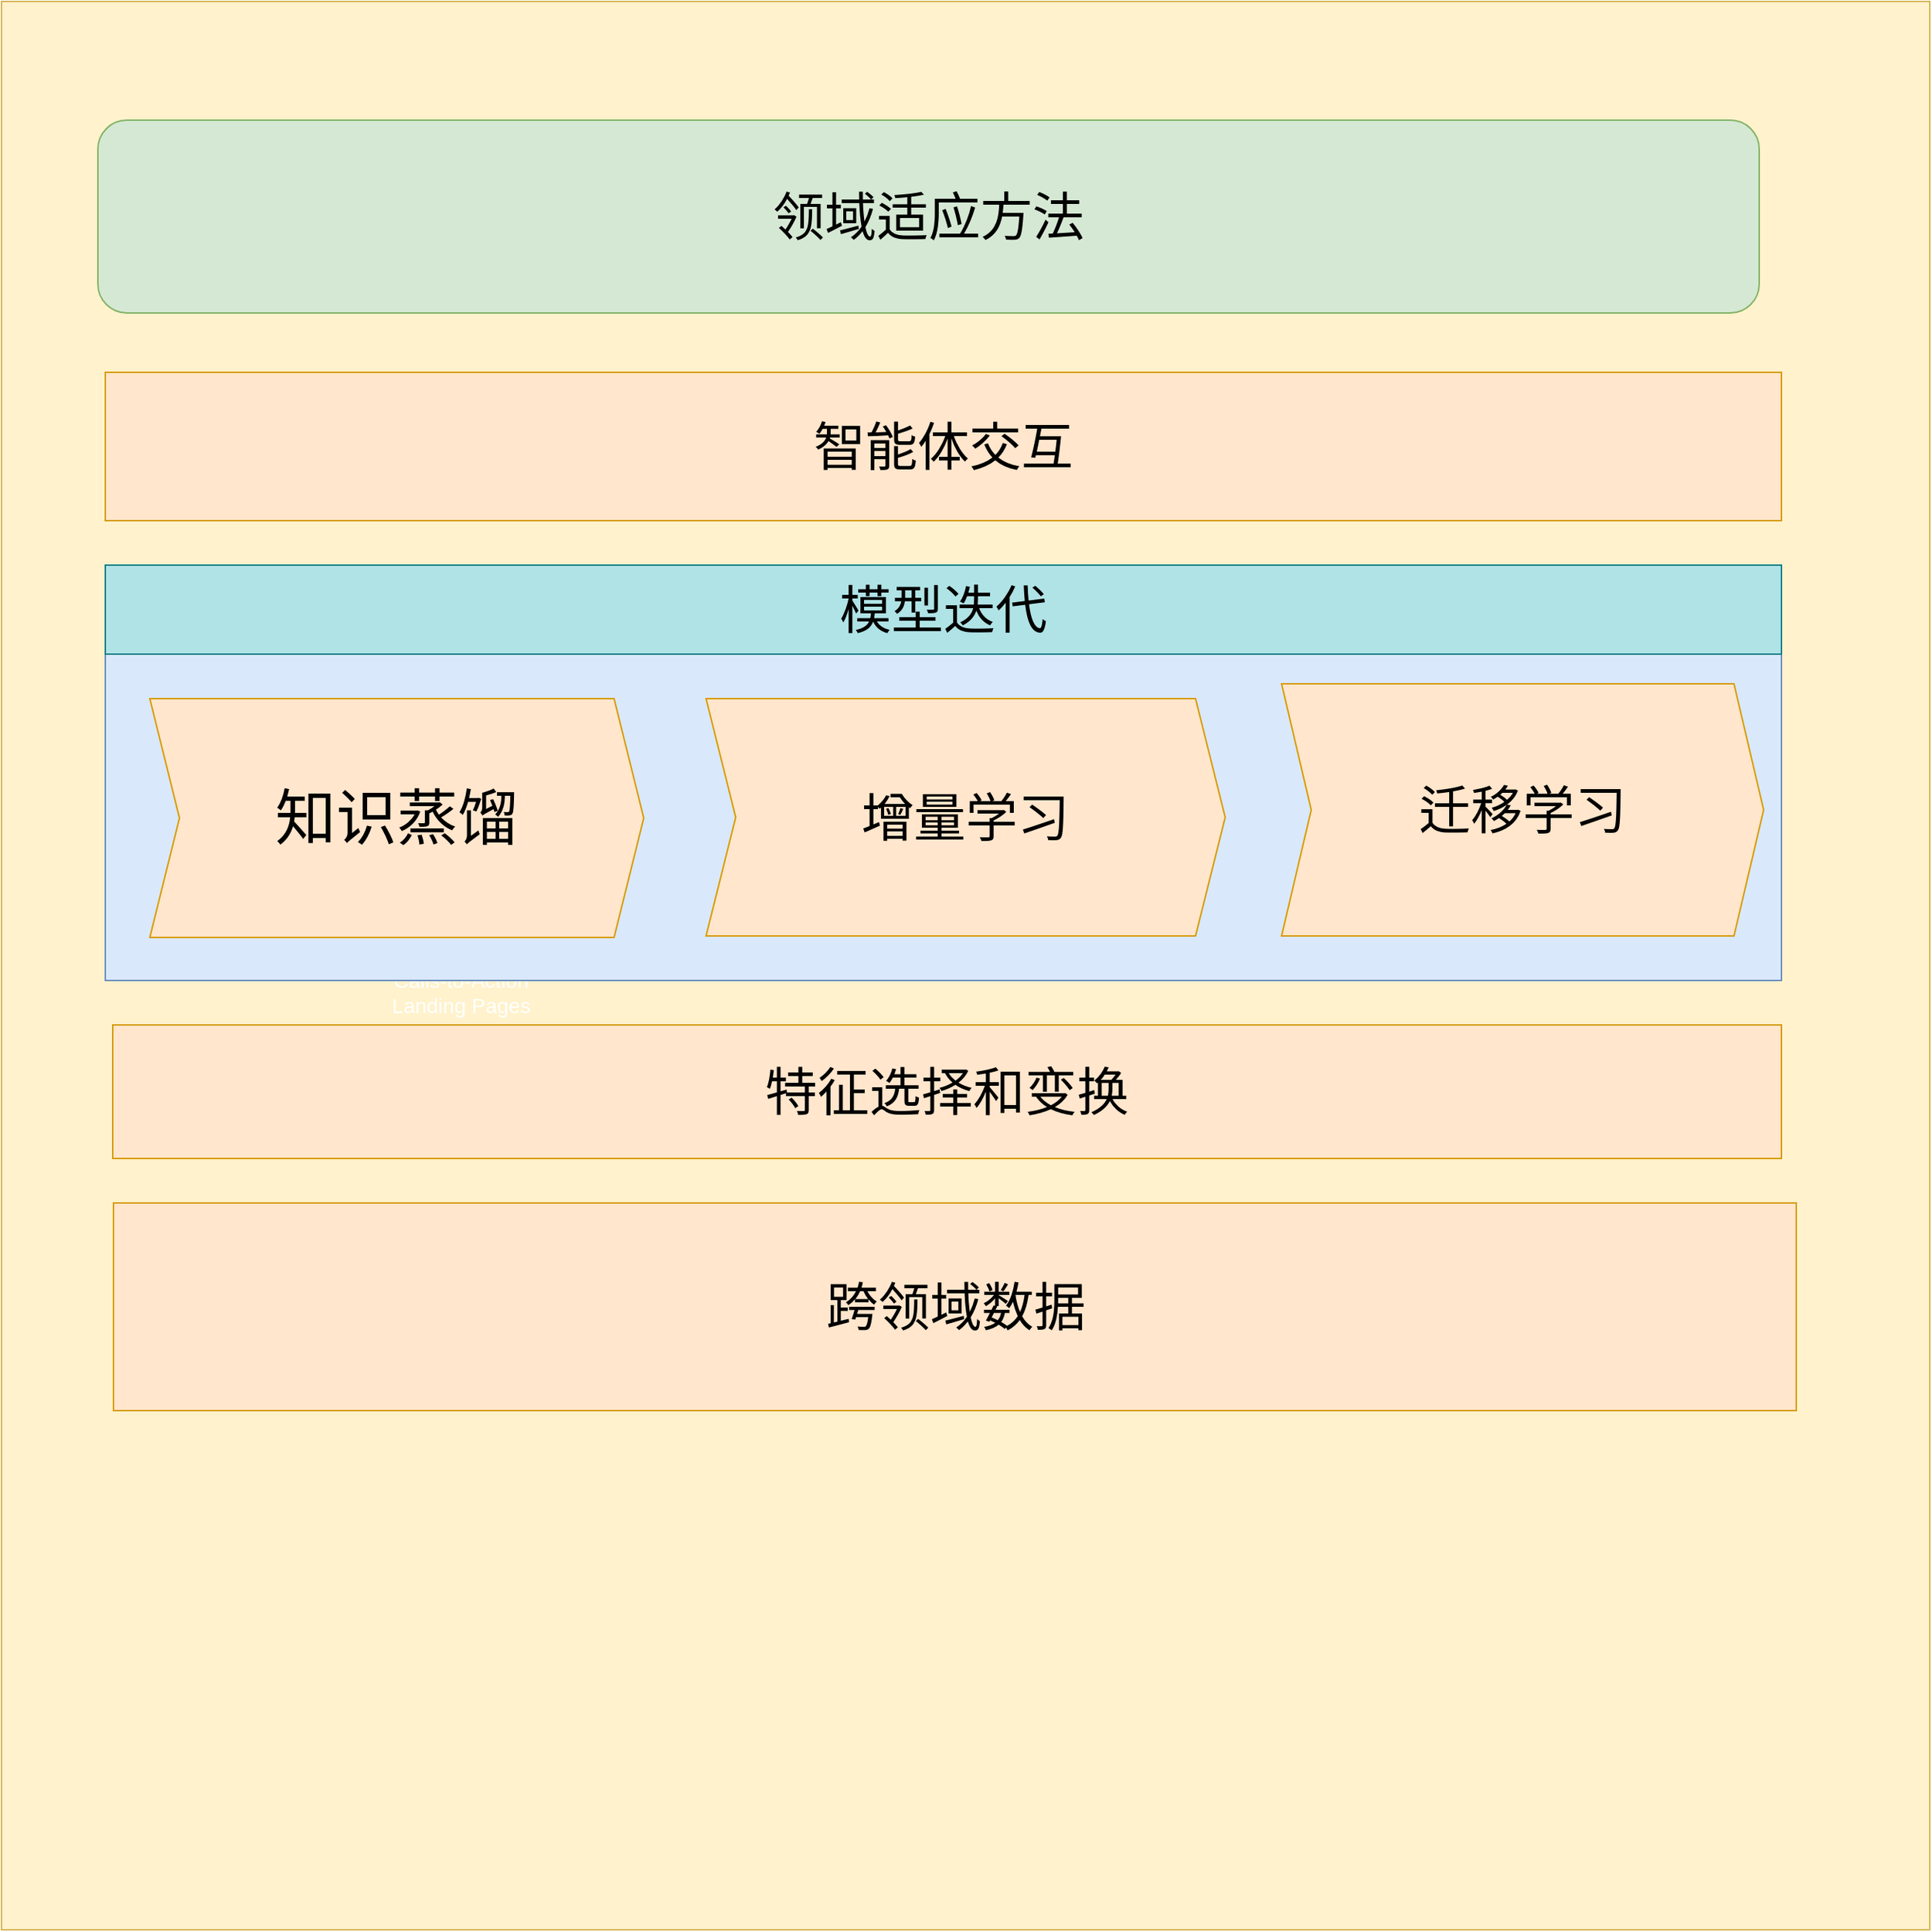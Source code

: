 <mxfile version="21.6.5" type="github">
  <diagram name="Page-1" id="12e1b939-464a-85fe-373e-61e167be1490">
    <mxGraphModel dx="2228" dy="1168" grid="1" gridSize="10" guides="1" tooltips="1" connect="1" arrows="1" fold="1" page="1" pageScale="1.5" pageWidth="1169" pageHeight="826" background="none" math="0" shadow="0">
      <root>
        <mxCell id="0" />
        <mxCell id="1" parent="0" />
        <mxCell id="3h-ct3h8venAboANHx74-8" value="" style="whiteSpace=wrap;html=1;aspect=fixed;fillColor=#fff2cc;strokeColor=#d6b656;" vertex="1" parent="1">
          <mxGeometry x="310" y="220" width="1300" height="1300" as="geometry" />
        </mxCell>
        <mxCell id="60da8b9f42644d3a-19" value="Forms&lt;div&gt;Calls-to-Action&lt;/div&gt;&lt;div&gt;Landing Pages&lt;/div&gt;" style="text;html=1;strokeColor=none;fillColor=none;align=center;verticalAlign=middle;whiteSpace=wrap;rounded=0;shadow=0;fontSize=14;fontColor=#FFFFFF;" parent="1" vertex="1">
          <mxGeometry x="480" y="835" width="280" height="90" as="geometry" />
        </mxCell>
        <mxCell id="3h-ct3h8venAboANHx74-40" value="" style="rounded=0;whiteSpace=wrap;html=1;fillColor=#dae8fc;strokeColor=#6c8ebf;" vertex="1" parent="1">
          <mxGeometry x="380" y="600" width="1130" height="280" as="geometry" />
        </mxCell>
        <mxCell id="3h-ct3h8venAboANHx74-3" value="&lt;span style=&quot;font-size: 41px;&quot;&gt;知识蒸馏&lt;/span&gt;" style="rounded=0;whiteSpace=wrap;html=1;fillColor=#ffe6cc;strokeColor=#d79b00;shape=step;perimeter=stepPerimeter;fixedSize=1;" vertex="1" parent="1">
          <mxGeometry x="410" y="690" width="333" height="161" as="geometry" />
        </mxCell>
        <mxCell id="3h-ct3h8venAboANHx74-5" value="&lt;font style=&quot;font-size: 35px;&quot;&gt;迁移学习&lt;/font&gt;" style="rounded=0;whiteSpace=wrap;html=1;fillColor=#ffe6cc;strokeColor=#d79b00;shape=step;perimeter=stepPerimeter;fixedSize=1;" vertex="1" parent="1">
          <mxGeometry x="1173" y="680" width="325" height="170" as="geometry" />
        </mxCell>
        <mxCell id="3h-ct3h8venAboANHx74-6" value="&lt;span style=&quot;font-size: 35px;&quot;&gt;跨领域数据&lt;/span&gt;" style="rounded=0;whiteSpace=wrap;html=1;fillColor=#ffe6cc;strokeColor=#d79b00;" vertex="1" parent="1">
          <mxGeometry x="385.5" y="1030" width="1134.5" height="140" as="geometry" />
        </mxCell>
        <mxCell id="3h-ct3h8venAboANHx74-7" value="&lt;font style=&quot;font-size: 35px;&quot;&gt;特征选择和变换&lt;/font&gt;" style="rounded=0;whiteSpace=wrap;html=1;fillColor=#ffe6cc;strokeColor=#d79b00;" vertex="1" parent="1">
          <mxGeometry x="385" y="910" width="1125" height="90" as="geometry" />
        </mxCell>
        <mxCell id="3h-ct3h8venAboANHx74-10" value="&lt;font style=&quot;font-size: 35px;&quot;&gt;领域适应方法&lt;/font&gt;" style="rounded=1;whiteSpace=wrap;html=1;fillColor=#d5e8d4;strokeColor=#82b366;" vertex="1" parent="1">
          <mxGeometry x="375" y="300" width="1120" height="130" as="geometry" />
        </mxCell>
        <mxCell id="3h-ct3h8venAboANHx74-11" value="&lt;font style=&quot;font-size: 35px;&quot;&gt;智能体交互&lt;/font&gt;" style="rounded=0;whiteSpace=wrap;html=1;fillColor=#ffe6cc;strokeColor=#d79b00;" vertex="1" parent="1">
          <mxGeometry x="380" y="470" width="1130" height="100" as="geometry" />
        </mxCell>
        <mxCell id="3h-ct3h8venAboANHx74-20" value="&lt;span style=&quot;font-size: 35px;&quot;&gt;增量学习&lt;/span&gt;" style="shape=step;perimeter=stepPerimeter;whiteSpace=wrap;html=1;fixedSize=1;fillColor=#ffe6cc;strokeColor=#d79b00;" vertex="1" parent="1">
          <mxGeometry x="785" y="690" width="350" height="160" as="geometry" />
        </mxCell>
        <mxCell id="3h-ct3h8venAboANHx74-43" value="&lt;font style=&quot;font-size: 35px;&quot;&gt;模型迭代&lt;/font&gt;" style="rounded=0;whiteSpace=wrap;html=1;fillColor=#b0e3e6;strokeColor=#0e8088;" vertex="1" parent="1">
          <mxGeometry x="380" y="600" width="1130" height="60" as="geometry" />
        </mxCell>
      </root>
    </mxGraphModel>
  </diagram>
</mxfile>
